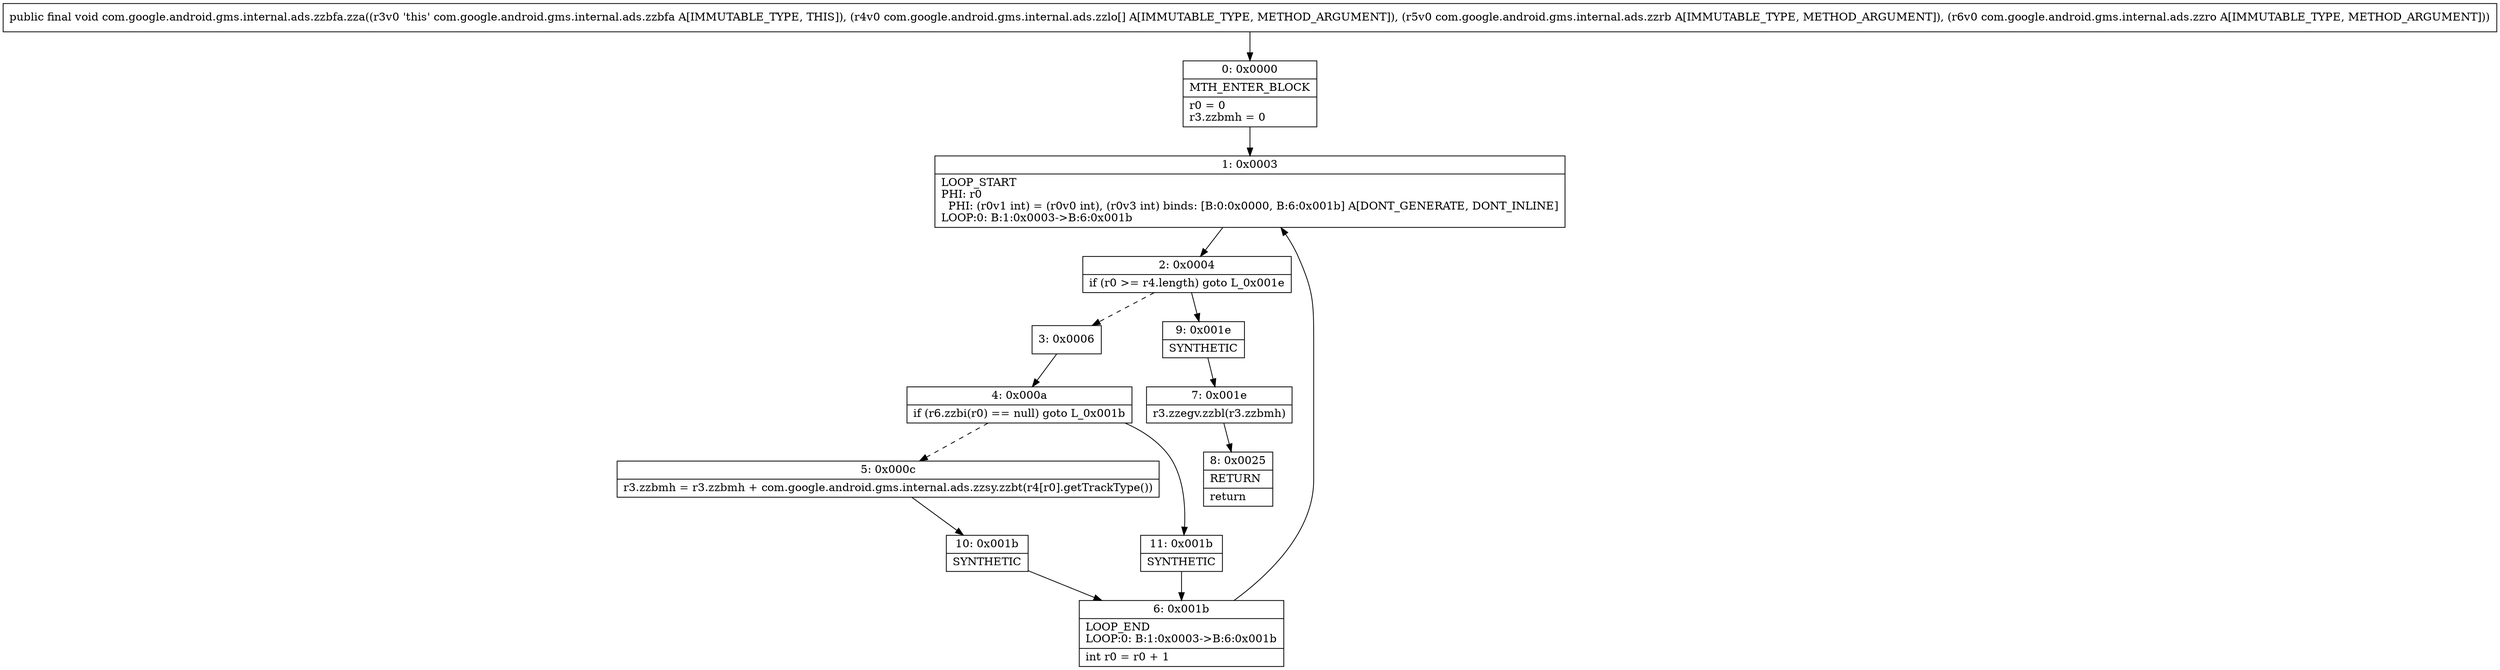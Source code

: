 digraph "CFG forcom.google.android.gms.internal.ads.zzbfa.zza([Lcom\/google\/android\/gms\/internal\/ads\/zzlo;Lcom\/google\/android\/gms\/internal\/ads\/zzrb;Lcom\/google\/android\/gms\/internal\/ads\/zzro;)V" {
Node_0 [shape=record,label="{0\:\ 0x0000|MTH_ENTER_BLOCK\l|r0 = 0\lr3.zzbmh = 0\l}"];
Node_1 [shape=record,label="{1\:\ 0x0003|LOOP_START\lPHI: r0 \l  PHI: (r0v1 int) = (r0v0 int), (r0v3 int) binds: [B:0:0x0000, B:6:0x001b] A[DONT_GENERATE, DONT_INLINE]\lLOOP:0: B:1:0x0003\-\>B:6:0x001b\l}"];
Node_2 [shape=record,label="{2\:\ 0x0004|if (r0 \>= r4.length) goto L_0x001e\l}"];
Node_3 [shape=record,label="{3\:\ 0x0006}"];
Node_4 [shape=record,label="{4\:\ 0x000a|if (r6.zzbi(r0) == null) goto L_0x001b\l}"];
Node_5 [shape=record,label="{5\:\ 0x000c|r3.zzbmh = r3.zzbmh + com.google.android.gms.internal.ads.zzsy.zzbt(r4[r0].getTrackType())\l}"];
Node_6 [shape=record,label="{6\:\ 0x001b|LOOP_END\lLOOP:0: B:1:0x0003\-\>B:6:0x001b\l|int r0 = r0 + 1\l}"];
Node_7 [shape=record,label="{7\:\ 0x001e|r3.zzegv.zzbl(r3.zzbmh)\l}"];
Node_8 [shape=record,label="{8\:\ 0x0025|RETURN\l|return\l}"];
Node_9 [shape=record,label="{9\:\ 0x001e|SYNTHETIC\l}"];
Node_10 [shape=record,label="{10\:\ 0x001b|SYNTHETIC\l}"];
Node_11 [shape=record,label="{11\:\ 0x001b|SYNTHETIC\l}"];
MethodNode[shape=record,label="{public final void com.google.android.gms.internal.ads.zzbfa.zza((r3v0 'this' com.google.android.gms.internal.ads.zzbfa A[IMMUTABLE_TYPE, THIS]), (r4v0 com.google.android.gms.internal.ads.zzlo[] A[IMMUTABLE_TYPE, METHOD_ARGUMENT]), (r5v0 com.google.android.gms.internal.ads.zzrb A[IMMUTABLE_TYPE, METHOD_ARGUMENT]), (r6v0 com.google.android.gms.internal.ads.zzro A[IMMUTABLE_TYPE, METHOD_ARGUMENT])) }"];
MethodNode -> Node_0;
Node_0 -> Node_1;
Node_1 -> Node_2;
Node_2 -> Node_3[style=dashed];
Node_2 -> Node_9;
Node_3 -> Node_4;
Node_4 -> Node_5[style=dashed];
Node_4 -> Node_11;
Node_5 -> Node_10;
Node_6 -> Node_1;
Node_7 -> Node_8;
Node_9 -> Node_7;
Node_10 -> Node_6;
Node_11 -> Node_6;
}

